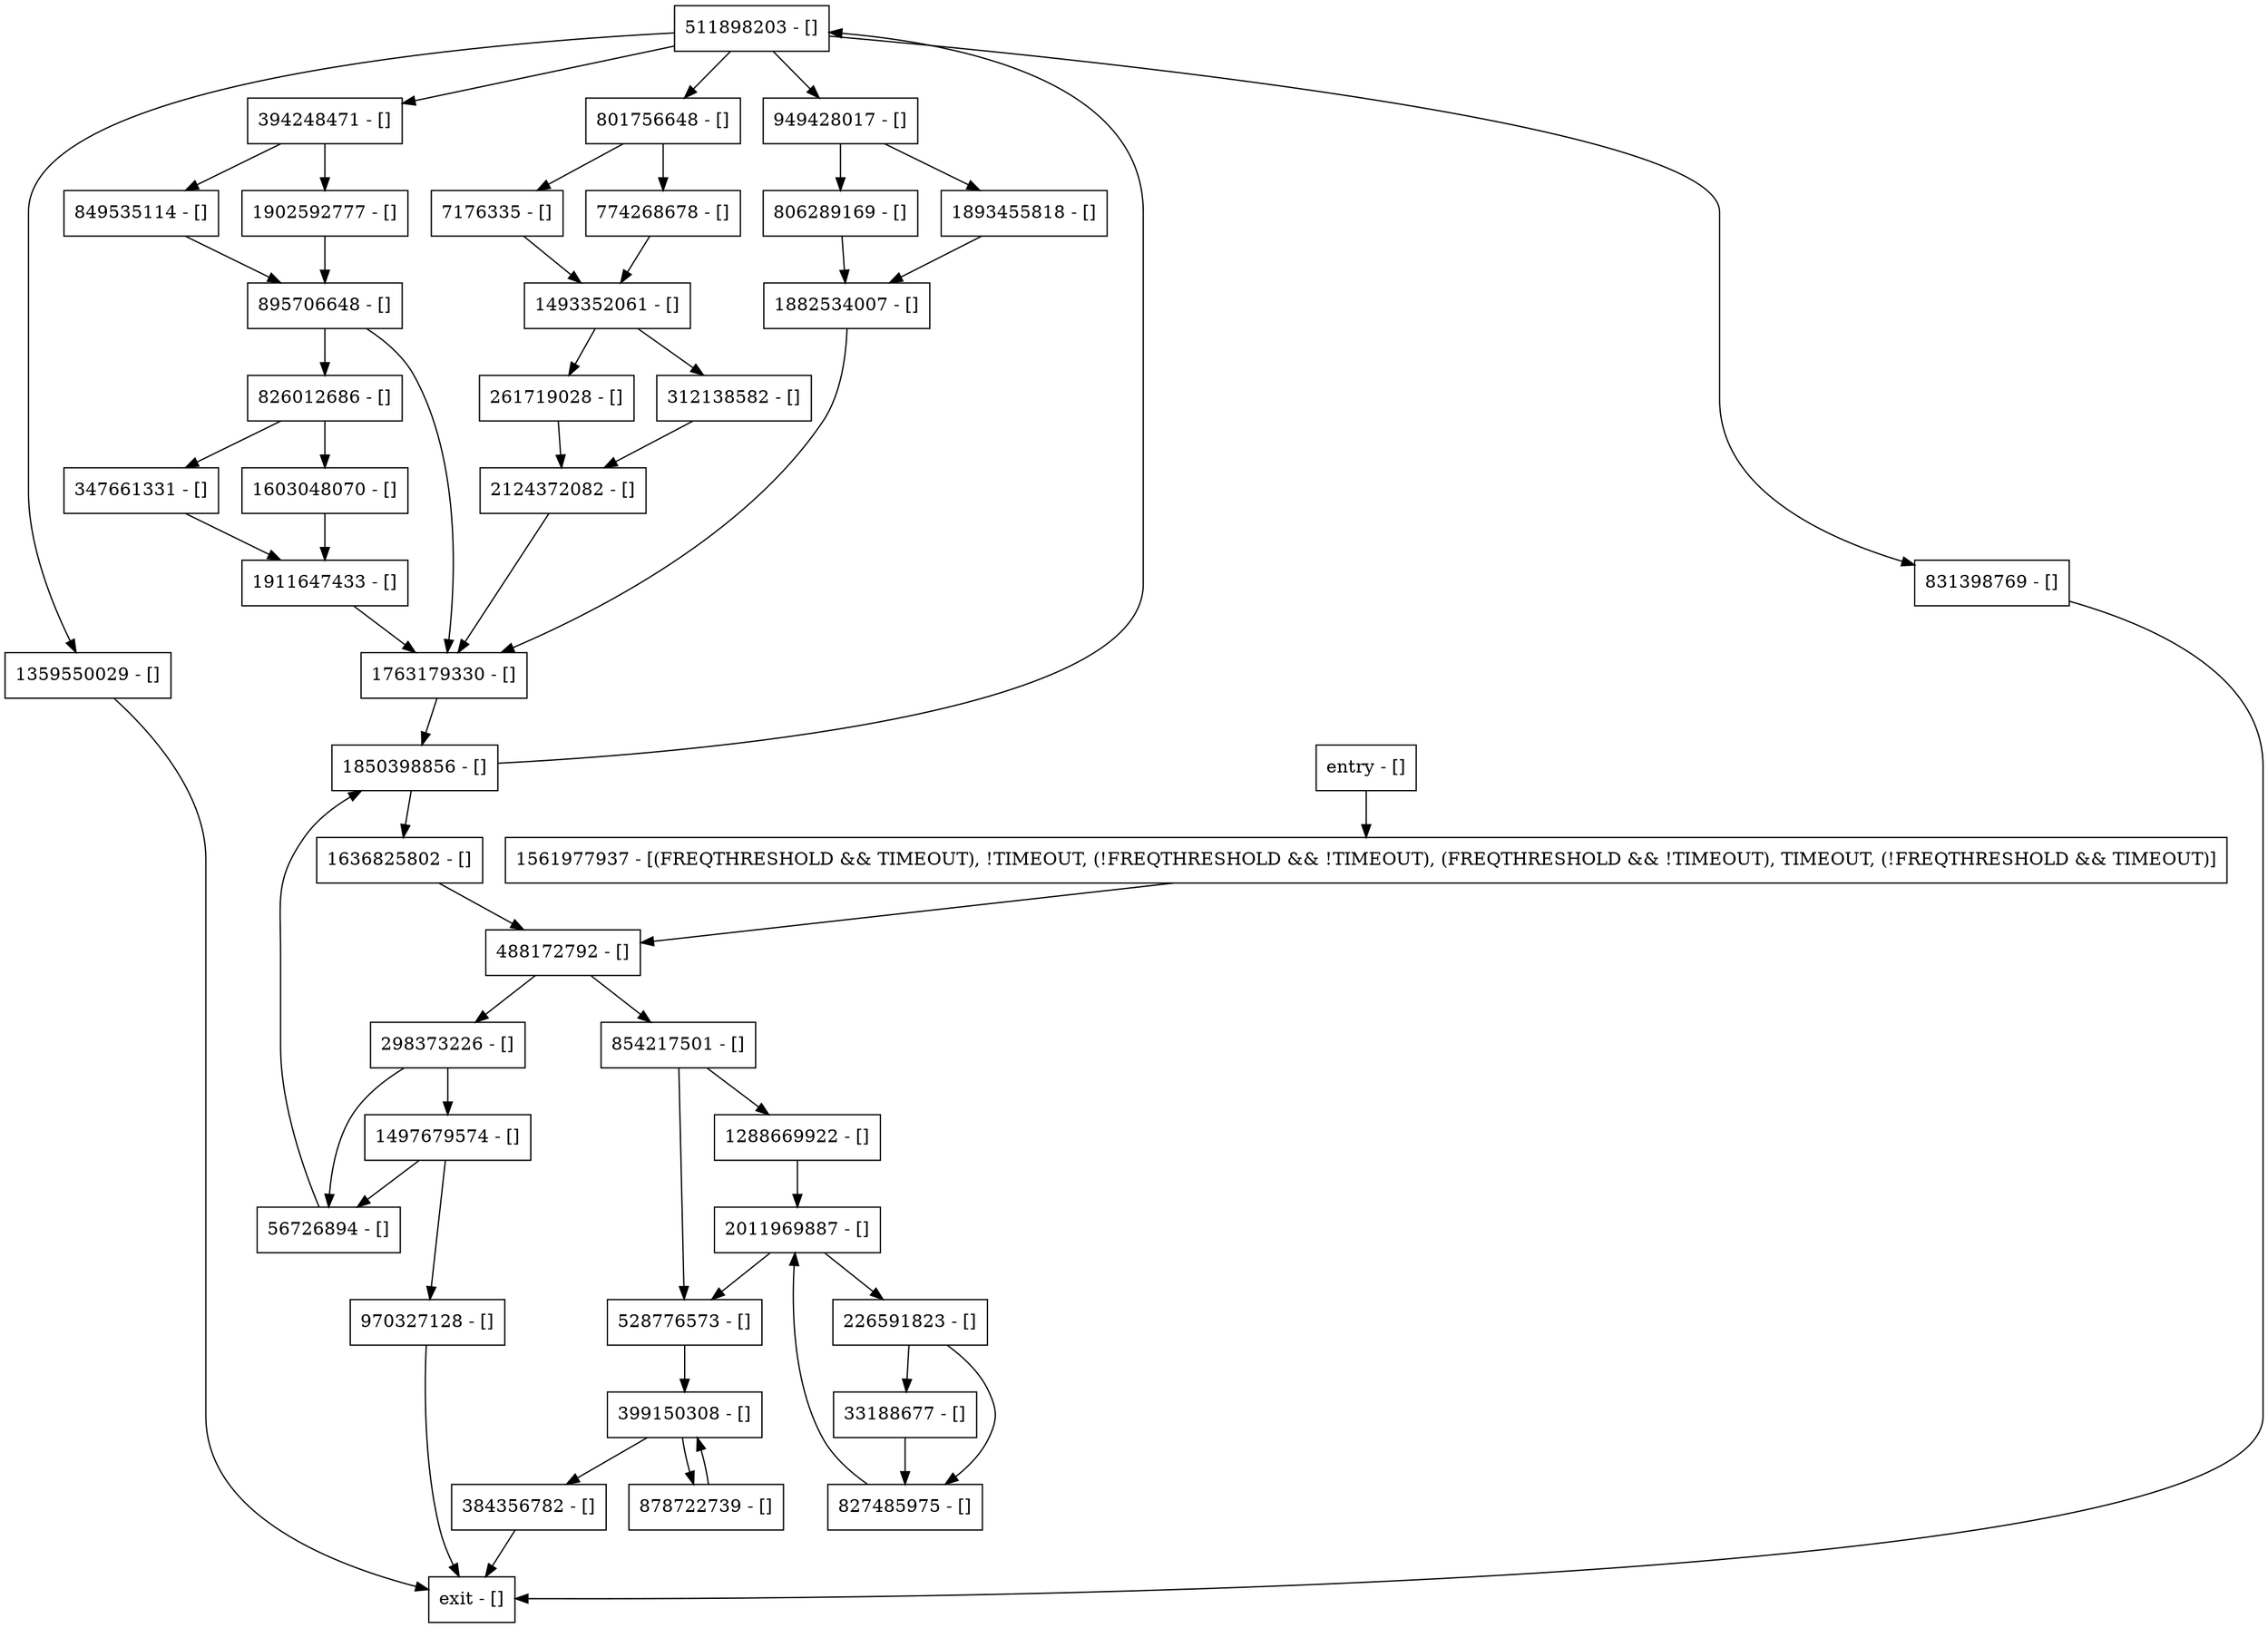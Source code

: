 digraph getColors {
node [shape=record];
1288669922 [label="1288669922 - []"];
7176335 [label="7176335 - []"];
2124372082 [label="2124372082 - []"];
949428017 [label="949428017 - []"];
774268678 [label="774268678 - []"];
826012686 [label="826012686 - []"];
849535114 [label="849535114 - []"];
1893455818 [label="1893455818 - []"];
528776573 [label="528776573 - []"];
854217501 [label="854217501 - []"];
1603048070 [label="1603048070 - []"];
827485975 [label="827485975 - []"];
1911647433 [label="1911647433 - []"];
831398769 [label="831398769 - []"];
312138582 [label="312138582 - []"];
1902592777 [label="1902592777 - []"];
226591823 [label="226591823 - []"];
1882534007 [label="1882534007 - []"];
298373226 [label="298373226 - []"];
1850398856 [label="1850398856 - []"];
806289169 [label="806289169 - []"];
1763179330 [label="1763179330 - []"];
33188677 [label="33188677 - []"];
399150308 [label="399150308 - []"];
1493352061 [label="1493352061 - []"];
1359550029 [label="1359550029 - []"];
1561977937 [label="1561977937 - [(FREQTHRESHOLD && TIMEOUT), !TIMEOUT, (!FREQTHRESHOLD && !TIMEOUT), (FREQTHRESHOLD && !TIMEOUT), TIMEOUT, (!FREQTHRESHOLD && TIMEOUT)]"];
895706648 [label="895706648 - []"];
1497679574 [label="1497679574 - []"];
entry [label="entry - []"];
exit [label="exit - []"];
511898203 [label="511898203 - []"];
261719028 [label="261719028 - []"];
1636825802 [label="1636825802 - []"];
394248471 [label="394248471 - []"];
2011969887 [label="2011969887 - []"];
878722739 [label="878722739 - []"];
970327128 [label="970327128 - []"];
488172792 [label="488172792 - []"];
56726894 [label="56726894 - []"];
801756648 [label="801756648 - []"];
347661331 [label="347661331 - []"];
384356782 [label="384356782 - []"];
entry;
exit;
1288669922 -> 2011969887;
7176335 -> 1493352061;
2124372082 -> 1763179330;
949428017 -> 1893455818;
949428017 -> 806289169;
774268678 -> 1493352061;
826012686 -> 347661331;
826012686 -> 1603048070;
849535114 -> 895706648;
1893455818 -> 1882534007;
528776573 -> 399150308;
854217501 -> 1288669922;
854217501 -> 528776573;
1603048070 -> 1911647433;
827485975 -> 2011969887;
1911647433 -> 1763179330;
831398769 -> exit;
312138582 -> 2124372082;
1902592777 -> 895706648;
226591823 -> 827485975;
226591823 -> 33188677;
1882534007 -> 1763179330;
298373226 -> 56726894;
298373226 -> 1497679574;
1850398856 -> 511898203;
1850398856 -> 1636825802;
806289169 -> 1882534007;
1763179330 -> 1850398856;
33188677 -> 827485975;
399150308 -> 878722739;
399150308 -> 384356782;
1493352061 -> 261719028;
1493352061 -> 312138582;
1359550029 -> exit;
1561977937 -> 488172792;
895706648 -> 826012686;
895706648 -> 1763179330;
1497679574 -> 970327128;
1497679574 -> 56726894;
entry -> 1561977937;
511898203 -> 394248471;
511898203 -> 831398769;
511898203 -> 949428017;
511898203 -> 1359550029;
511898203 -> 801756648;
261719028 -> 2124372082;
1636825802 -> 488172792;
394248471 -> 1902592777;
394248471 -> 849535114;
2011969887 -> 226591823;
2011969887 -> 528776573;
878722739 -> 399150308;
970327128 -> exit;
488172792 -> 298373226;
488172792 -> 854217501;
56726894 -> 1850398856;
801756648 -> 7176335;
801756648 -> 774268678;
347661331 -> 1911647433;
384356782 -> exit;
}
